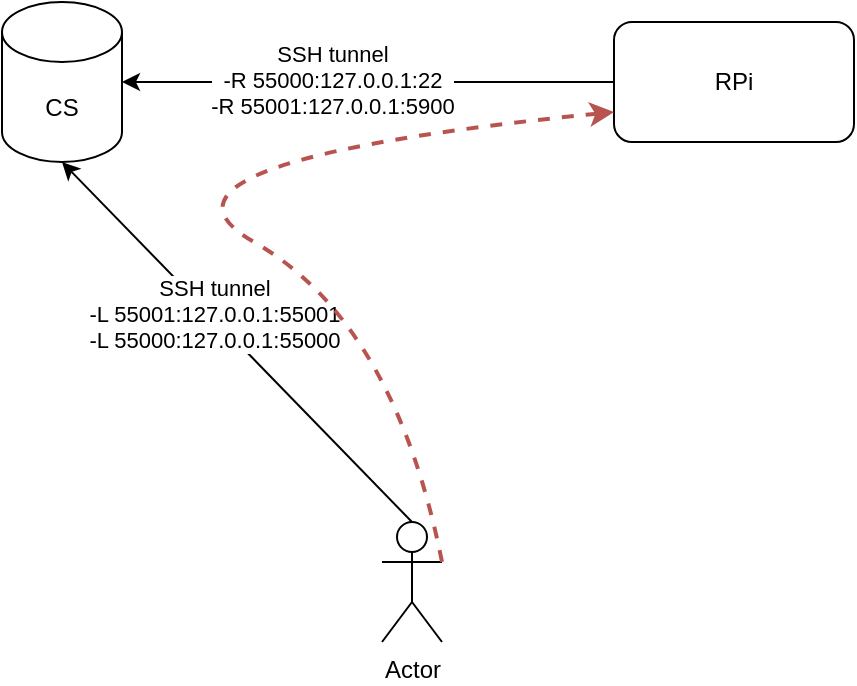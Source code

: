 <mxfile version="15.0.3" type="github">
  <diagram id="K5_SCv75RBPvVDGdjebi" name="Page-1">
    <mxGraphModel dx="1230" dy="853" grid="1" gridSize="10" guides="1" tooltips="1" connect="1" arrows="1" fold="1" page="1" pageScale="1" pageWidth="827" pageHeight="1169" math="0" shadow="0">
      <root>
        <mxCell id="0" />
        <mxCell id="1" parent="0" />
        <mxCell id="wipVx5Agw4MrlNmya5FI-1" value="Actor" style="shape=umlActor;verticalLabelPosition=bottom;verticalAlign=top;html=1;" vertex="1" parent="1">
          <mxGeometry x="424" y="480" width="30" height="60" as="geometry" />
        </mxCell>
        <mxCell id="wipVx5Agw4MrlNmya5FI-2" value="CS" style="shape=cylinder3;whiteSpace=wrap;html=1;boundedLbl=1;backgroundOutline=1;size=15;" vertex="1" parent="1">
          <mxGeometry x="234" y="220" width="60" height="80" as="geometry" />
        </mxCell>
        <mxCell id="wipVx5Agw4MrlNmya5FI-3" value="RPi" style="rounded=1;whiteSpace=wrap;html=1;" vertex="1" parent="1">
          <mxGeometry x="540" y="230" width="120" height="60" as="geometry" />
        </mxCell>
        <mxCell id="wipVx5Agw4MrlNmya5FI-4" value="" style="endArrow=classic;html=1;entryX=1;entryY=0.5;entryDx=0;entryDy=0;entryPerimeter=0;exitX=0;exitY=0.5;exitDx=0;exitDy=0;" edge="1" parent="1" source="wipVx5Agw4MrlNmya5FI-3" target="wipVx5Agw4MrlNmya5FI-2">
          <mxGeometry width="50" height="50" relative="1" as="geometry">
            <mxPoint x="390" y="460" as="sourcePoint" />
            <mxPoint x="440" y="410" as="targetPoint" />
          </mxGeometry>
        </mxCell>
        <mxCell id="wipVx5Agw4MrlNmya5FI-5" value="SSH tunnel&lt;br&gt;-R 55000:127.0.0.1:22&lt;br&gt;-R 55001:127.0.0.1:5900" style="edgeLabel;html=1;align=center;verticalAlign=middle;resizable=0;points=[];" vertex="1" connectable="0" parent="wipVx5Agw4MrlNmya5FI-4">
          <mxGeometry x="0.146" y="-1" relative="1" as="geometry">
            <mxPoint as="offset" />
          </mxGeometry>
        </mxCell>
        <mxCell id="wipVx5Agw4MrlNmya5FI-6" value="" style="endArrow=classic;html=1;entryX=0.5;entryY=1;entryDx=0;entryDy=0;entryPerimeter=0;exitX=0.5;exitY=0;exitDx=0;exitDy=0;exitPerimeter=0;" edge="1" parent="1" source="wipVx5Agw4MrlNmya5FI-1" target="wipVx5Agw4MrlNmya5FI-2">
          <mxGeometry width="50" height="50" relative="1" as="geometry">
            <mxPoint x="537" y="350" as="sourcePoint" />
            <mxPoint x="291" y="350" as="targetPoint" />
          </mxGeometry>
        </mxCell>
        <mxCell id="wipVx5Agw4MrlNmya5FI-7" value="SSH tunnel&lt;br&gt;-L 55001:127.0.0.1:55001&lt;br&gt;-L 55000:127.0.0.1:55000" style="edgeLabel;html=1;align=center;verticalAlign=middle;resizable=0;points=[];" vertex="1" connectable="0" parent="wipVx5Agw4MrlNmya5FI-6">
          <mxGeometry x="0.146" y="-1" relative="1" as="geometry">
            <mxPoint as="offset" />
          </mxGeometry>
        </mxCell>
        <mxCell id="wipVx5Agw4MrlNmya5FI-8" value="" style="curved=1;endArrow=classic;html=1;exitX=1;exitY=0.333;exitDx=0;exitDy=0;exitPerimeter=0;entryX=0;entryY=0.75;entryDx=0;entryDy=0;dashed=1;strokeWidth=2;fillColor=#f8cecc;strokeColor=#b85450;" edge="1" parent="1" source="wipVx5Agw4MrlNmya5FI-1" target="wipVx5Agw4MrlNmya5FI-3">
          <mxGeometry width="50" height="50" relative="1" as="geometry">
            <mxPoint x="390" y="460" as="sourcePoint" />
            <mxPoint x="440" y="410" as="targetPoint" />
            <Array as="points">
              <mxPoint x="430" y="380" />
              <mxPoint x="290" y="300" />
            </Array>
          </mxGeometry>
        </mxCell>
      </root>
    </mxGraphModel>
  </diagram>
</mxfile>
